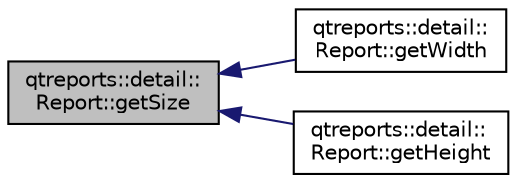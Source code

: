 digraph "qtreports::detail::Report::getSize"
{
 // INTERACTIVE_SVG=YES
  bgcolor="transparent";
  edge [fontname="Helvetica",fontsize="10",labelfontname="Helvetica",labelfontsize="10"];
  node [fontname="Helvetica",fontsize="10",shape=record];
  rankdir="LR";
  Node1 [label="qtreports::detail::\lReport::getSize",height=0.2,width=0.4,color="black", fillcolor="grey75", style="filled", fontcolor="black"];
  Node1 -> Node2 [dir="back",color="midnightblue",fontsize="10",style="solid",fontname="Helvetica"];
  Node2 [label="qtreports::detail::\lReport::getWidth",height=0.2,width=0.4,color="black",URL="$classqtreports_1_1detail_1_1_report.html#a257b935d6c7f136c46bdb3d4bf806041",tooltip="Возвращает ширину отчета "];
  Node1 -> Node3 [dir="back",color="midnightblue",fontsize="10",style="solid",fontname="Helvetica"];
  Node3 [label="qtreports::detail::\lReport::getHeight",height=0.2,width=0.4,color="black",URL="$classqtreports_1_1detail_1_1_report.html#acc2c23b7d2729d02778727dc8d6ea54d",tooltip="Возвращает высоту отчета "];
}
